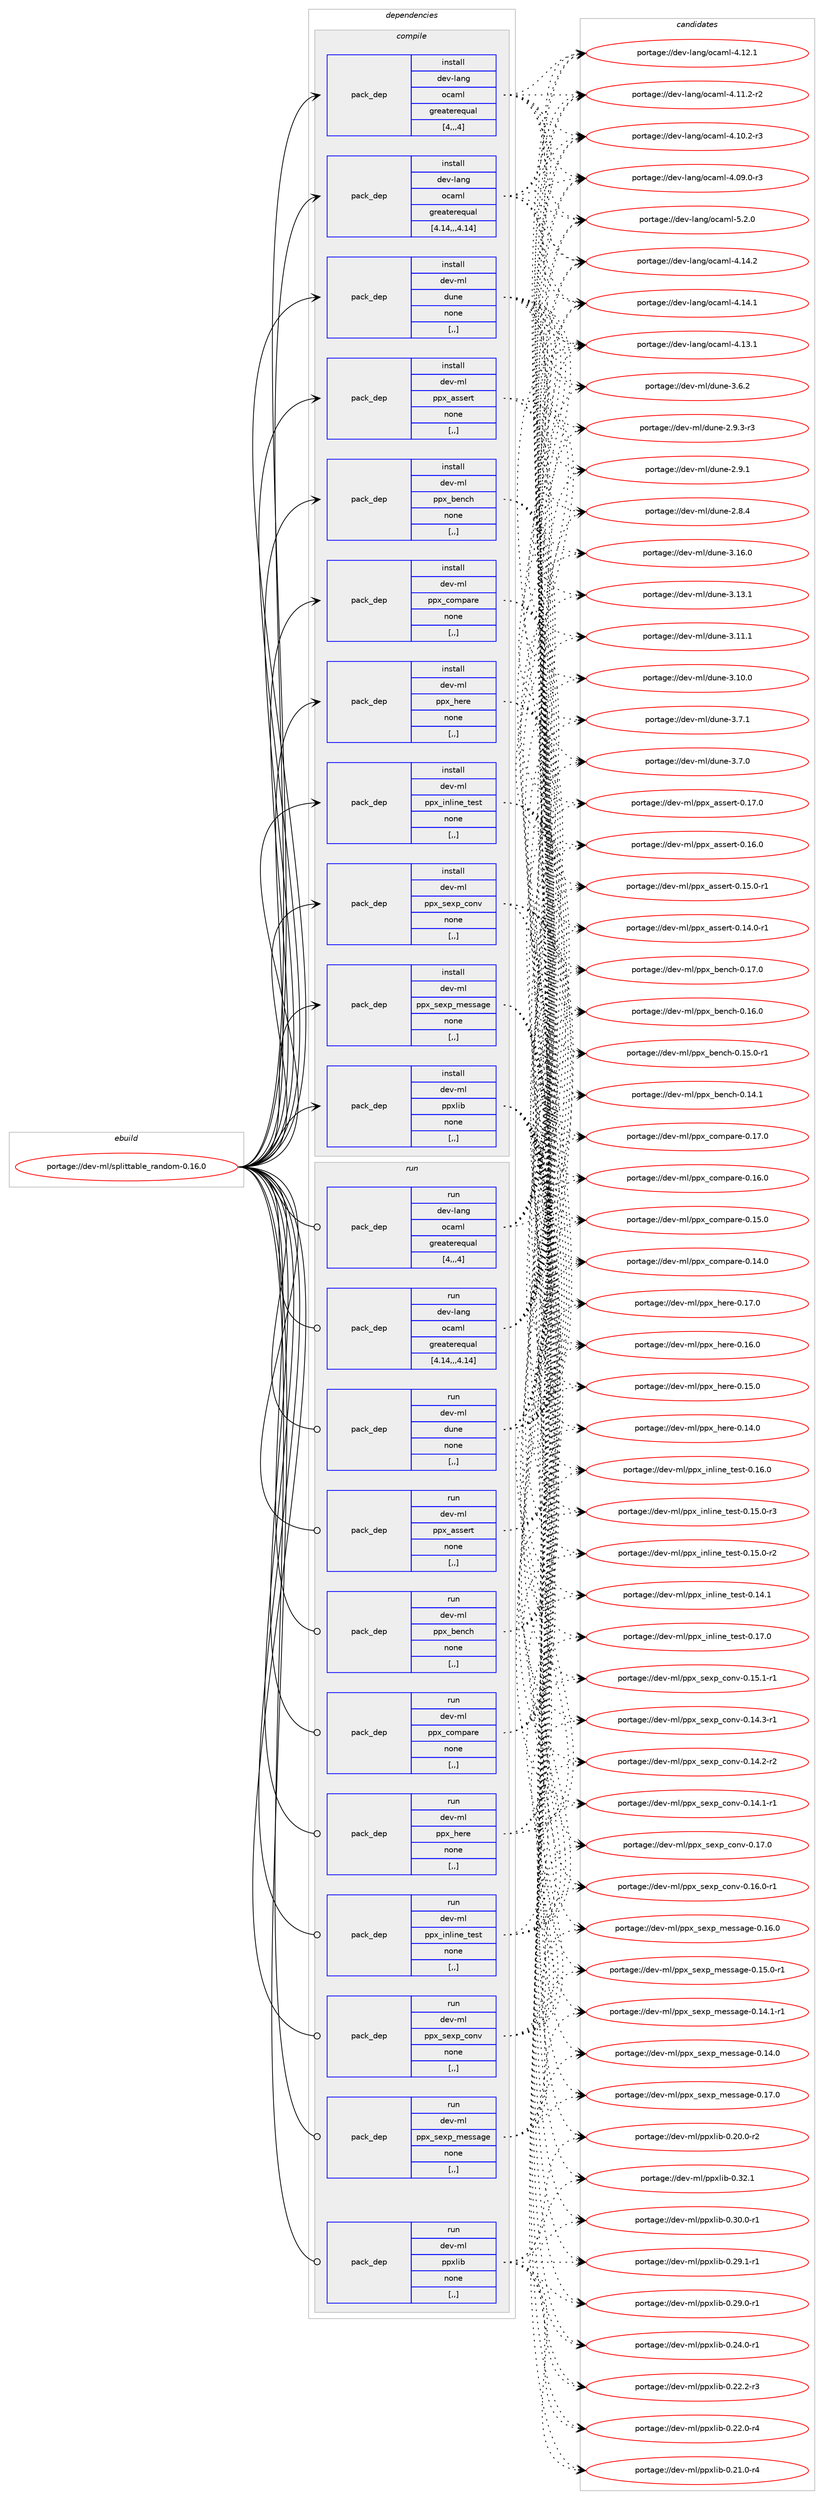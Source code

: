 digraph prolog {

# *************
# Graph options
# *************

newrank=true;
concentrate=true;
compound=true;
graph [rankdir=LR,fontname=Helvetica,fontsize=10,ranksep=1.5];#, ranksep=2.5, nodesep=0.2];
edge  [arrowhead=vee];
node  [fontname=Helvetica,fontsize=10];

# **********
# The ebuild
# **********

subgraph cluster_leftcol {
color=gray;
label=<<i>ebuild</i>>;
id [label="portage://dev-ml/splittable_random-0.16.0", color=red, width=4, href="../dev-ml/splittable_random-0.16.0.svg"];
}

# ****************
# The dependencies
# ****************

subgraph cluster_midcol {
color=gray;
label=<<i>dependencies</i>>;
subgraph cluster_compile {
fillcolor="#eeeeee";
style=filled;
label=<<i>compile</i>>;
subgraph pack93613 {
dependency124527 [label=<<TABLE BORDER="0" CELLBORDER="1" CELLSPACING="0" CELLPADDING="4" WIDTH="220"><TR><TD ROWSPAN="6" CELLPADDING="30">pack_dep</TD></TR><TR><TD WIDTH="110">install</TD></TR><TR><TD>dev-lang</TD></TR><TR><TD>ocaml</TD></TR><TR><TD>greaterequal</TD></TR><TR><TD>[4,,,4]</TD></TR></TABLE>>, shape=none, color=blue];
}
id:e -> dependency124527:w [weight=20,style="solid",arrowhead="vee"];
subgraph pack93614 {
dependency124528 [label=<<TABLE BORDER="0" CELLBORDER="1" CELLSPACING="0" CELLPADDING="4" WIDTH="220"><TR><TD ROWSPAN="6" CELLPADDING="30">pack_dep</TD></TR><TR><TD WIDTH="110">install</TD></TR><TR><TD>dev-lang</TD></TR><TR><TD>ocaml</TD></TR><TR><TD>greaterequal</TD></TR><TR><TD>[4.14,,,4.14]</TD></TR></TABLE>>, shape=none, color=blue];
}
id:e -> dependency124528:w [weight=20,style="solid",arrowhead="vee"];
subgraph pack93615 {
dependency124529 [label=<<TABLE BORDER="0" CELLBORDER="1" CELLSPACING="0" CELLPADDING="4" WIDTH="220"><TR><TD ROWSPAN="6" CELLPADDING="30">pack_dep</TD></TR><TR><TD WIDTH="110">install</TD></TR><TR><TD>dev-ml</TD></TR><TR><TD>dune</TD></TR><TR><TD>none</TD></TR><TR><TD>[,,]</TD></TR></TABLE>>, shape=none, color=blue];
}
id:e -> dependency124529:w [weight=20,style="solid",arrowhead="vee"];
subgraph pack93616 {
dependency124530 [label=<<TABLE BORDER="0" CELLBORDER="1" CELLSPACING="0" CELLPADDING="4" WIDTH="220"><TR><TD ROWSPAN="6" CELLPADDING="30">pack_dep</TD></TR><TR><TD WIDTH="110">install</TD></TR><TR><TD>dev-ml</TD></TR><TR><TD>ppx_assert</TD></TR><TR><TD>none</TD></TR><TR><TD>[,,]</TD></TR></TABLE>>, shape=none, color=blue];
}
id:e -> dependency124530:w [weight=20,style="solid",arrowhead="vee"];
subgraph pack93617 {
dependency124531 [label=<<TABLE BORDER="0" CELLBORDER="1" CELLSPACING="0" CELLPADDING="4" WIDTH="220"><TR><TD ROWSPAN="6" CELLPADDING="30">pack_dep</TD></TR><TR><TD WIDTH="110">install</TD></TR><TR><TD>dev-ml</TD></TR><TR><TD>ppx_bench</TD></TR><TR><TD>none</TD></TR><TR><TD>[,,]</TD></TR></TABLE>>, shape=none, color=blue];
}
id:e -> dependency124531:w [weight=20,style="solid",arrowhead="vee"];
subgraph pack93618 {
dependency124532 [label=<<TABLE BORDER="0" CELLBORDER="1" CELLSPACING="0" CELLPADDING="4" WIDTH="220"><TR><TD ROWSPAN="6" CELLPADDING="30">pack_dep</TD></TR><TR><TD WIDTH="110">install</TD></TR><TR><TD>dev-ml</TD></TR><TR><TD>ppx_compare</TD></TR><TR><TD>none</TD></TR><TR><TD>[,,]</TD></TR></TABLE>>, shape=none, color=blue];
}
id:e -> dependency124532:w [weight=20,style="solid",arrowhead="vee"];
subgraph pack93619 {
dependency124533 [label=<<TABLE BORDER="0" CELLBORDER="1" CELLSPACING="0" CELLPADDING="4" WIDTH="220"><TR><TD ROWSPAN="6" CELLPADDING="30">pack_dep</TD></TR><TR><TD WIDTH="110">install</TD></TR><TR><TD>dev-ml</TD></TR><TR><TD>ppx_here</TD></TR><TR><TD>none</TD></TR><TR><TD>[,,]</TD></TR></TABLE>>, shape=none, color=blue];
}
id:e -> dependency124533:w [weight=20,style="solid",arrowhead="vee"];
subgraph pack93620 {
dependency124534 [label=<<TABLE BORDER="0" CELLBORDER="1" CELLSPACING="0" CELLPADDING="4" WIDTH="220"><TR><TD ROWSPAN="6" CELLPADDING="30">pack_dep</TD></TR><TR><TD WIDTH="110">install</TD></TR><TR><TD>dev-ml</TD></TR><TR><TD>ppx_inline_test</TD></TR><TR><TD>none</TD></TR><TR><TD>[,,]</TD></TR></TABLE>>, shape=none, color=blue];
}
id:e -> dependency124534:w [weight=20,style="solid",arrowhead="vee"];
subgraph pack93621 {
dependency124535 [label=<<TABLE BORDER="0" CELLBORDER="1" CELLSPACING="0" CELLPADDING="4" WIDTH="220"><TR><TD ROWSPAN="6" CELLPADDING="30">pack_dep</TD></TR><TR><TD WIDTH="110">install</TD></TR><TR><TD>dev-ml</TD></TR><TR><TD>ppx_sexp_conv</TD></TR><TR><TD>none</TD></TR><TR><TD>[,,]</TD></TR></TABLE>>, shape=none, color=blue];
}
id:e -> dependency124535:w [weight=20,style="solid",arrowhead="vee"];
subgraph pack93622 {
dependency124536 [label=<<TABLE BORDER="0" CELLBORDER="1" CELLSPACING="0" CELLPADDING="4" WIDTH="220"><TR><TD ROWSPAN="6" CELLPADDING="30">pack_dep</TD></TR><TR><TD WIDTH="110">install</TD></TR><TR><TD>dev-ml</TD></TR><TR><TD>ppx_sexp_message</TD></TR><TR><TD>none</TD></TR><TR><TD>[,,]</TD></TR></TABLE>>, shape=none, color=blue];
}
id:e -> dependency124536:w [weight=20,style="solid",arrowhead="vee"];
subgraph pack93623 {
dependency124537 [label=<<TABLE BORDER="0" CELLBORDER="1" CELLSPACING="0" CELLPADDING="4" WIDTH="220"><TR><TD ROWSPAN="6" CELLPADDING="30">pack_dep</TD></TR><TR><TD WIDTH="110">install</TD></TR><TR><TD>dev-ml</TD></TR><TR><TD>ppxlib</TD></TR><TR><TD>none</TD></TR><TR><TD>[,,]</TD></TR></TABLE>>, shape=none, color=blue];
}
id:e -> dependency124537:w [weight=20,style="solid",arrowhead="vee"];
}
subgraph cluster_compileandrun {
fillcolor="#eeeeee";
style=filled;
label=<<i>compile and run</i>>;
}
subgraph cluster_run {
fillcolor="#eeeeee";
style=filled;
label=<<i>run</i>>;
subgraph pack93624 {
dependency124538 [label=<<TABLE BORDER="0" CELLBORDER="1" CELLSPACING="0" CELLPADDING="4" WIDTH="220"><TR><TD ROWSPAN="6" CELLPADDING="30">pack_dep</TD></TR><TR><TD WIDTH="110">run</TD></TR><TR><TD>dev-lang</TD></TR><TR><TD>ocaml</TD></TR><TR><TD>greaterequal</TD></TR><TR><TD>[4,,,4]</TD></TR></TABLE>>, shape=none, color=blue];
}
id:e -> dependency124538:w [weight=20,style="solid",arrowhead="odot"];
subgraph pack93625 {
dependency124539 [label=<<TABLE BORDER="0" CELLBORDER="1" CELLSPACING="0" CELLPADDING="4" WIDTH="220"><TR><TD ROWSPAN="6" CELLPADDING="30">pack_dep</TD></TR><TR><TD WIDTH="110">run</TD></TR><TR><TD>dev-lang</TD></TR><TR><TD>ocaml</TD></TR><TR><TD>greaterequal</TD></TR><TR><TD>[4.14,,,4.14]</TD></TR></TABLE>>, shape=none, color=blue];
}
id:e -> dependency124539:w [weight=20,style="solid",arrowhead="odot"];
subgraph pack93626 {
dependency124540 [label=<<TABLE BORDER="0" CELLBORDER="1" CELLSPACING="0" CELLPADDING="4" WIDTH="220"><TR><TD ROWSPAN="6" CELLPADDING="30">pack_dep</TD></TR><TR><TD WIDTH="110">run</TD></TR><TR><TD>dev-ml</TD></TR><TR><TD>dune</TD></TR><TR><TD>none</TD></TR><TR><TD>[,,]</TD></TR></TABLE>>, shape=none, color=blue];
}
id:e -> dependency124540:w [weight=20,style="solid",arrowhead="odot"];
subgraph pack93627 {
dependency124541 [label=<<TABLE BORDER="0" CELLBORDER="1" CELLSPACING="0" CELLPADDING="4" WIDTH="220"><TR><TD ROWSPAN="6" CELLPADDING="30">pack_dep</TD></TR><TR><TD WIDTH="110">run</TD></TR><TR><TD>dev-ml</TD></TR><TR><TD>ppx_assert</TD></TR><TR><TD>none</TD></TR><TR><TD>[,,]</TD></TR></TABLE>>, shape=none, color=blue];
}
id:e -> dependency124541:w [weight=20,style="solid",arrowhead="odot"];
subgraph pack93628 {
dependency124542 [label=<<TABLE BORDER="0" CELLBORDER="1" CELLSPACING="0" CELLPADDING="4" WIDTH="220"><TR><TD ROWSPAN="6" CELLPADDING="30">pack_dep</TD></TR><TR><TD WIDTH="110">run</TD></TR><TR><TD>dev-ml</TD></TR><TR><TD>ppx_bench</TD></TR><TR><TD>none</TD></TR><TR><TD>[,,]</TD></TR></TABLE>>, shape=none, color=blue];
}
id:e -> dependency124542:w [weight=20,style="solid",arrowhead="odot"];
subgraph pack93629 {
dependency124543 [label=<<TABLE BORDER="0" CELLBORDER="1" CELLSPACING="0" CELLPADDING="4" WIDTH="220"><TR><TD ROWSPAN="6" CELLPADDING="30">pack_dep</TD></TR><TR><TD WIDTH="110">run</TD></TR><TR><TD>dev-ml</TD></TR><TR><TD>ppx_compare</TD></TR><TR><TD>none</TD></TR><TR><TD>[,,]</TD></TR></TABLE>>, shape=none, color=blue];
}
id:e -> dependency124543:w [weight=20,style="solid",arrowhead="odot"];
subgraph pack93630 {
dependency124544 [label=<<TABLE BORDER="0" CELLBORDER="1" CELLSPACING="0" CELLPADDING="4" WIDTH="220"><TR><TD ROWSPAN="6" CELLPADDING="30">pack_dep</TD></TR><TR><TD WIDTH="110">run</TD></TR><TR><TD>dev-ml</TD></TR><TR><TD>ppx_here</TD></TR><TR><TD>none</TD></TR><TR><TD>[,,]</TD></TR></TABLE>>, shape=none, color=blue];
}
id:e -> dependency124544:w [weight=20,style="solid",arrowhead="odot"];
subgraph pack93631 {
dependency124545 [label=<<TABLE BORDER="0" CELLBORDER="1" CELLSPACING="0" CELLPADDING="4" WIDTH="220"><TR><TD ROWSPAN="6" CELLPADDING="30">pack_dep</TD></TR><TR><TD WIDTH="110">run</TD></TR><TR><TD>dev-ml</TD></TR><TR><TD>ppx_inline_test</TD></TR><TR><TD>none</TD></TR><TR><TD>[,,]</TD></TR></TABLE>>, shape=none, color=blue];
}
id:e -> dependency124545:w [weight=20,style="solid",arrowhead="odot"];
subgraph pack93632 {
dependency124546 [label=<<TABLE BORDER="0" CELLBORDER="1" CELLSPACING="0" CELLPADDING="4" WIDTH="220"><TR><TD ROWSPAN="6" CELLPADDING="30">pack_dep</TD></TR><TR><TD WIDTH="110">run</TD></TR><TR><TD>dev-ml</TD></TR><TR><TD>ppx_sexp_conv</TD></TR><TR><TD>none</TD></TR><TR><TD>[,,]</TD></TR></TABLE>>, shape=none, color=blue];
}
id:e -> dependency124546:w [weight=20,style="solid",arrowhead="odot"];
subgraph pack93633 {
dependency124547 [label=<<TABLE BORDER="0" CELLBORDER="1" CELLSPACING="0" CELLPADDING="4" WIDTH="220"><TR><TD ROWSPAN="6" CELLPADDING="30">pack_dep</TD></TR><TR><TD WIDTH="110">run</TD></TR><TR><TD>dev-ml</TD></TR><TR><TD>ppx_sexp_message</TD></TR><TR><TD>none</TD></TR><TR><TD>[,,]</TD></TR></TABLE>>, shape=none, color=blue];
}
id:e -> dependency124547:w [weight=20,style="solid",arrowhead="odot"];
subgraph pack93634 {
dependency124548 [label=<<TABLE BORDER="0" CELLBORDER="1" CELLSPACING="0" CELLPADDING="4" WIDTH="220"><TR><TD ROWSPAN="6" CELLPADDING="30">pack_dep</TD></TR><TR><TD WIDTH="110">run</TD></TR><TR><TD>dev-ml</TD></TR><TR><TD>ppxlib</TD></TR><TR><TD>none</TD></TR><TR><TD>[,,]</TD></TR></TABLE>>, shape=none, color=blue];
}
id:e -> dependency124548:w [weight=20,style="solid",arrowhead="odot"];
}
}

# **************
# The candidates
# **************

subgraph cluster_choices {
rank=same;
color=gray;
label=<<i>candidates</i>>;

subgraph choice93613 {
color=black;
nodesep=1;
choice1001011184510897110103471119997109108455346504648 [label="portage://dev-lang/ocaml-5.2.0", color=red, width=4,href="../dev-lang/ocaml-5.2.0.svg"];
choice100101118451089711010347111999710910845524649524650 [label="portage://dev-lang/ocaml-4.14.2", color=red, width=4,href="../dev-lang/ocaml-4.14.2.svg"];
choice100101118451089711010347111999710910845524649524649 [label="portage://dev-lang/ocaml-4.14.1", color=red, width=4,href="../dev-lang/ocaml-4.14.1.svg"];
choice100101118451089711010347111999710910845524649514649 [label="portage://dev-lang/ocaml-4.13.1", color=red, width=4,href="../dev-lang/ocaml-4.13.1.svg"];
choice100101118451089711010347111999710910845524649504649 [label="portage://dev-lang/ocaml-4.12.1", color=red, width=4,href="../dev-lang/ocaml-4.12.1.svg"];
choice1001011184510897110103471119997109108455246494946504511450 [label="portage://dev-lang/ocaml-4.11.2-r2", color=red, width=4,href="../dev-lang/ocaml-4.11.2-r2.svg"];
choice1001011184510897110103471119997109108455246494846504511451 [label="portage://dev-lang/ocaml-4.10.2-r3", color=red, width=4,href="../dev-lang/ocaml-4.10.2-r3.svg"];
choice1001011184510897110103471119997109108455246485746484511451 [label="portage://dev-lang/ocaml-4.09.0-r3", color=red, width=4,href="../dev-lang/ocaml-4.09.0-r3.svg"];
dependency124527:e -> choice1001011184510897110103471119997109108455346504648:w [style=dotted,weight="100"];
dependency124527:e -> choice100101118451089711010347111999710910845524649524650:w [style=dotted,weight="100"];
dependency124527:e -> choice100101118451089711010347111999710910845524649524649:w [style=dotted,weight="100"];
dependency124527:e -> choice100101118451089711010347111999710910845524649514649:w [style=dotted,weight="100"];
dependency124527:e -> choice100101118451089711010347111999710910845524649504649:w [style=dotted,weight="100"];
dependency124527:e -> choice1001011184510897110103471119997109108455246494946504511450:w [style=dotted,weight="100"];
dependency124527:e -> choice1001011184510897110103471119997109108455246494846504511451:w [style=dotted,weight="100"];
dependency124527:e -> choice1001011184510897110103471119997109108455246485746484511451:w [style=dotted,weight="100"];
}
subgraph choice93614 {
color=black;
nodesep=1;
choice1001011184510897110103471119997109108455346504648 [label="portage://dev-lang/ocaml-5.2.0", color=red, width=4,href="../dev-lang/ocaml-5.2.0.svg"];
choice100101118451089711010347111999710910845524649524650 [label="portage://dev-lang/ocaml-4.14.2", color=red, width=4,href="../dev-lang/ocaml-4.14.2.svg"];
choice100101118451089711010347111999710910845524649524649 [label="portage://dev-lang/ocaml-4.14.1", color=red, width=4,href="../dev-lang/ocaml-4.14.1.svg"];
choice100101118451089711010347111999710910845524649514649 [label="portage://dev-lang/ocaml-4.13.1", color=red, width=4,href="../dev-lang/ocaml-4.13.1.svg"];
choice100101118451089711010347111999710910845524649504649 [label="portage://dev-lang/ocaml-4.12.1", color=red, width=4,href="../dev-lang/ocaml-4.12.1.svg"];
choice1001011184510897110103471119997109108455246494946504511450 [label="portage://dev-lang/ocaml-4.11.2-r2", color=red, width=4,href="../dev-lang/ocaml-4.11.2-r2.svg"];
choice1001011184510897110103471119997109108455246494846504511451 [label="portage://dev-lang/ocaml-4.10.2-r3", color=red, width=4,href="../dev-lang/ocaml-4.10.2-r3.svg"];
choice1001011184510897110103471119997109108455246485746484511451 [label="portage://dev-lang/ocaml-4.09.0-r3", color=red, width=4,href="../dev-lang/ocaml-4.09.0-r3.svg"];
dependency124528:e -> choice1001011184510897110103471119997109108455346504648:w [style=dotted,weight="100"];
dependency124528:e -> choice100101118451089711010347111999710910845524649524650:w [style=dotted,weight="100"];
dependency124528:e -> choice100101118451089711010347111999710910845524649524649:w [style=dotted,weight="100"];
dependency124528:e -> choice100101118451089711010347111999710910845524649514649:w [style=dotted,weight="100"];
dependency124528:e -> choice100101118451089711010347111999710910845524649504649:w [style=dotted,weight="100"];
dependency124528:e -> choice1001011184510897110103471119997109108455246494946504511450:w [style=dotted,weight="100"];
dependency124528:e -> choice1001011184510897110103471119997109108455246494846504511451:w [style=dotted,weight="100"];
dependency124528:e -> choice1001011184510897110103471119997109108455246485746484511451:w [style=dotted,weight="100"];
}
subgraph choice93615 {
color=black;
nodesep=1;
choice100101118451091084710011711010145514649544648 [label="portage://dev-ml/dune-3.16.0", color=red, width=4,href="../dev-ml/dune-3.16.0.svg"];
choice100101118451091084710011711010145514649514649 [label="portage://dev-ml/dune-3.13.1", color=red, width=4,href="../dev-ml/dune-3.13.1.svg"];
choice100101118451091084710011711010145514649494649 [label="portage://dev-ml/dune-3.11.1", color=red, width=4,href="../dev-ml/dune-3.11.1.svg"];
choice100101118451091084710011711010145514649484648 [label="portage://dev-ml/dune-3.10.0", color=red, width=4,href="../dev-ml/dune-3.10.0.svg"];
choice1001011184510910847100117110101455146554649 [label="portage://dev-ml/dune-3.7.1", color=red, width=4,href="../dev-ml/dune-3.7.1.svg"];
choice1001011184510910847100117110101455146554648 [label="portage://dev-ml/dune-3.7.0", color=red, width=4,href="../dev-ml/dune-3.7.0.svg"];
choice1001011184510910847100117110101455146544650 [label="portage://dev-ml/dune-3.6.2", color=red, width=4,href="../dev-ml/dune-3.6.2.svg"];
choice10010111845109108471001171101014550465746514511451 [label="portage://dev-ml/dune-2.9.3-r3", color=red, width=4,href="../dev-ml/dune-2.9.3-r3.svg"];
choice1001011184510910847100117110101455046574649 [label="portage://dev-ml/dune-2.9.1", color=red, width=4,href="../dev-ml/dune-2.9.1.svg"];
choice1001011184510910847100117110101455046564652 [label="portage://dev-ml/dune-2.8.4", color=red, width=4,href="../dev-ml/dune-2.8.4.svg"];
dependency124529:e -> choice100101118451091084710011711010145514649544648:w [style=dotted,weight="100"];
dependency124529:e -> choice100101118451091084710011711010145514649514649:w [style=dotted,weight="100"];
dependency124529:e -> choice100101118451091084710011711010145514649494649:w [style=dotted,weight="100"];
dependency124529:e -> choice100101118451091084710011711010145514649484648:w [style=dotted,weight="100"];
dependency124529:e -> choice1001011184510910847100117110101455146554649:w [style=dotted,weight="100"];
dependency124529:e -> choice1001011184510910847100117110101455146554648:w [style=dotted,weight="100"];
dependency124529:e -> choice1001011184510910847100117110101455146544650:w [style=dotted,weight="100"];
dependency124529:e -> choice10010111845109108471001171101014550465746514511451:w [style=dotted,weight="100"];
dependency124529:e -> choice1001011184510910847100117110101455046574649:w [style=dotted,weight="100"];
dependency124529:e -> choice1001011184510910847100117110101455046564652:w [style=dotted,weight="100"];
}
subgraph choice93616 {
color=black;
nodesep=1;
choice1001011184510910847112112120959711511510111411645484649554648 [label="portage://dev-ml/ppx_assert-0.17.0", color=red, width=4,href="../dev-ml/ppx_assert-0.17.0.svg"];
choice1001011184510910847112112120959711511510111411645484649544648 [label="portage://dev-ml/ppx_assert-0.16.0", color=red, width=4,href="../dev-ml/ppx_assert-0.16.0.svg"];
choice10010111845109108471121121209597115115101114116454846495346484511449 [label="portage://dev-ml/ppx_assert-0.15.0-r1", color=red, width=4,href="../dev-ml/ppx_assert-0.15.0-r1.svg"];
choice10010111845109108471121121209597115115101114116454846495246484511449 [label="portage://dev-ml/ppx_assert-0.14.0-r1", color=red, width=4,href="../dev-ml/ppx_assert-0.14.0-r1.svg"];
dependency124530:e -> choice1001011184510910847112112120959711511510111411645484649554648:w [style=dotted,weight="100"];
dependency124530:e -> choice1001011184510910847112112120959711511510111411645484649544648:w [style=dotted,weight="100"];
dependency124530:e -> choice10010111845109108471121121209597115115101114116454846495346484511449:w [style=dotted,weight="100"];
dependency124530:e -> choice10010111845109108471121121209597115115101114116454846495246484511449:w [style=dotted,weight="100"];
}
subgraph choice93617 {
color=black;
nodesep=1;
choice100101118451091084711211212095981011109910445484649554648 [label="portage://dev-ml/ppx_bench-0.17.0", color=red, width=4,href="../dev-ml/ppx_bench-0.17.0.svg"];
choice100101118451091084711211212095981011109910445484649544648 [label="portage://dev-ml/ppx_bench-0.16.0", color=red, width=4,href="../dev-ml/ppx_bench-0.16.0.svg"];
choice1001011184510910847112112120959810111099104454846495346484511449 [label="portage://dev-ml/ppx_bench-0.15.0-r1", color=red, width=4,href="../dev-ml/ppx_bench-0.15.0-r1.svg"];
choice100101118451091084711211212095981011109910445484649524649 [label="portage://dev-ml/ppx_bench-0.14.1", color=red, width=4,href="../dev-ml/ppx_bench-0.14.1.svg"];
dependency124531:e -> choice100101118451091084711211212095981011109910445484649554648:w [style=dotted,weight="100"];
dependency124531:e -> choice100101118451091084711211212095981011109910445484649544648:w [style=dotted,weight="100"];
dependency124531:e -> choice1001011184510910847112112120959810111099104454846495346484511449:w [style=dotted,weight="100"];
dependency124531:e -> choice100101118451091084711211212095981011109910445484649524649:w [style=dotted,weight="100"];
}
subgraph choice93618 {
color=black;
nodesep=1;
choice100101118451091084711211212095991111091129711410145484649554648 [label="portage://dev-ml/ppx_compare-0.17.0", color=red, width=4,href="../dev-ml/ppx_compare-0.17.0.svg"];
choice100101118451091084711211212095991111091129711410145484649544648 [label="portage://dev-ml/ppx_compare-0.16.0", color=red, width=4,href="../dev-ml/ppx_compare-0.16.0.svg"];
choice100101118451091084711211212095991111091129711410145484649534648 [label="portage://dev-ml/ppx_compare-0.15.0", color=red, width=4,href="../dev-ml/ppx_compare-0.15.0.svg"];
choice100101118451091084711211212095991111091129711410145484649524648 [label="portage://dev-ml/ppx_compare-0.14.0", color=red, width=4,href="../dev-ml/ppx_compare-0.14.0.svg"];
dependency124532:e -> choice100101118451091084711211212095991111091129711410145484649554648:w [style=dotted,weight="100"];
dependency124532:e -> choice100101118451091084711211212095991111091129711410145484649544648:w [style=dotted,weight="100"];
dependency124532:e -> choice100101118451091084711211212095991111091129711410145484649534648:w [style=dotted,weight="100"];
dependency124532:e -> choice100101118451091084711211212095991111091129711410145484649524648:w [style=dotted,weight="100"];
}
subgraph choice93619 {
color=black;
nodesep=1;
choice10010111845109108471121121209510410111410145484649554648 [label="portage://dev-ml/ppx_here-0.17.0", color=red, width=4,href="../dev-ml/ppx_here-0.17.0.svg"];
choice10010111845109108471121121209510410111410145484649544648 [label="portage://dev-ml/ppx_here-0.16.0", color=red, width=4,href="../dev-ml/ppx_here-0.16.0.svg"];
choice10010111845109108471121121209510410111410145484649534648 [label="portage://dev-ml/ppx_here-0.15.0", color=red, width=4,href="../dev-ml/ppx_here-0.15.0.svg"];
choice10010111845109108471121121209510410111410145484649524648 [label="portage://dev-ml/ppx_here-0.14.0", color=red, width=4,href="../dev-ml/ppx_here-0.14.0.svg"];
dependency124533:e -> choice10010111845109108471121121209510410111410145484649554648:w [style=dotted,weight="100"];
dependency124533:e -> choice10010111845109108471121121209510410111410145484649544648:w [style=dotted,weight="100"];
dependency124533:e -> choice10010111845109108471121121209510410111410145484649534648:w [style=dotted,weight="100"];
dependency124533:e -> choice10010111845109108471121121209510410111410145484649524648:w [style=dotted,weight="100"];
}
subgraph choice93620 {
color=black;
nodesep=1;
choice1001011184510910847112112120951051101081051101019511610111511645484649554648 [label="portage://dev-ml/ppx_inline_test-0.17.0", color=red, width=4,href="../dev-ml/ppx_inline_test-0.17.0.svg"];
choice1001011184510910847112112120951051101081051101019511610111511645484649544648 [label="portage://dev-ml/ppx_inline_test-0.16.0", color=red, width=4,href="../dev-ml/ppx_inline_test-0.16.0.svg"];
choice10010111845109108471121121209510511010810511010195116101115116454846495346484511451 [label="portage://dev-ml/ppx_inline_test-0.15.0-r3", color=red, width=4,href="../dev-ml/ppx_inline_test-0.15.0-r3.svg"];
choice10010111845109108471121121209510511010810511010195116101115116454846495346484511450 [label="portage://dev-ml/ppx_inline_test-0.15.0-r2", color=red, width=4,href="../dev-ml/ppx_inline_test-0.15.0-r2.svg"];
choice1001011184510910847112112120951051101081051101019511610111511645484649524649 [label="portage://dev-ml/ppx_inline_test-0.14.1", color=red, width=4,href="../dev-ml/ppx_inline_test-0.14.1.svg"];
dependency124534:e -> choice1001011184510910847112112120951051101081051101019511610111511645484649554648:w [style=dotted,weight="100"];
dependency124534:e -> choice1001011184510910847112112120951051101081051101019511610111511645484649544648:w [style=dotted,weight="100"];
dependency124534:e -> choice10010111845109108471121121209510511010810511010195116101115116454846495346484511451:w [style=dotted,weight="100"];
dependency124534:e -> choice10010111845109108471121121209510511010810511010195116101115116454846495346484511450:w [style=dotted,weight="100"];
dependency124534:e -> choice1001011184510910847112112120951051101081051101019511610111511645484649524649:w [style=dotted,weight="100"];
}
subgraph choice93621 {
color=black;
nodesep=1;
choice100101118451091084711211212095115101120112959911111011845484649554648 [label="portage://dev-ml/ppx_sexp_conv-0.17.0", color=red, width=4,href="../dev-ml/ppx_sexp_conv-0.17.0.svg"];
choice1001011184510910847112112120951151011201129599111110118454846495446484511449 [label="portage://dev-ml/ppx_sexp_conv-0.16.0-r1", color=red, width=4,href="../dev-ml/ppx_sexp_conv-0.16.0-r1.svg"];
choice1001011184510910847112112120951151011201129599111110118454846495346494511449 [label="portage://dev-ml/ppx_sexp_conv-0.15.1-r1", color=red, width=4,href="../dev-ml/ppx_sexp_conv-0.15.1-r1.svg"];
choice1001011184510910847112112120951151011201129599111110118454846495246514511449 [label="portage://dev-ml/ppx_sexp_conv-0.14.3-r1", color=red, width=4,href="../dev-ml/ppx_sexp_conv-0.14.3-r1.svg"];
choice1001011184510910847112112120951151011201129599111110118454846495246504511450 [label="portage://dev-ml/ppx_sexp_conv-0.14.2-r2", color=red, width=4,href="../dev-ml/ppx_sexp_conv-0.14.2-r2.svg"];
choice1001011184510910847112112120951151011201129599111110118454846495246494511449 [label="portage://dev-ml/ppx_sexp_conv-0.14.1-r1", color=red, width=4,href="../dev-ml/ppx_sexp_conv-0.14.1-r1.svg"];
dependency124535:e -> choice100101118451091084711211212095115101120112959911111011845484649554648:w [style=dotted,weight="100"];
dependency124535:e -> choice1001011184510910847112112120951151011201129599111110118454846495446484511449:w [style=dotted,weight="100"];
dependency124535:e -> choice1001011184510910847112112120951151011201129599111110118454846495346494511449:w [style=dotted,weight="100"];
dependency124535:e -> choice1001011184510910847112112120951151011201129599111110118454846495246514511449:w [style=dotted,weight="100"];
dependency124535:e -> choice1001011184510910847112112120951151011201129599111110118454846495246504511450:w [style=dotted,weight="100"];
dependency124535:e -> choice1001011184510910847112112120951151011201129599111110118454846495246494511449:w [style=dotted,weight="100"];
}
subgraph choice93622 {
color=black;
nodesep=1;
choice100101118451091084711211212095115101120112951091011151159710310145484649554648 [label="portage://dev-ml/ppx_sexp_message-0.17.0", color=red, width=4,href="../dev-ml/ppx_sexp_message-0.17.0.svg"];
choice100101118451091084711211212095115101120112951091011151159710310145484649544648 [label="portage://dev-ml/ppx_sexp_message-0.16.0", color=red, width=4,href="../dev-ml/ppx_sexp_message-0.16.0.svg"];
choice1001011184510910847112112120951151011201129510910111511597103101454846495346484511449 [label="portage://dev-ml/ppx_sexp_message-0.15.0-r1", color=red, width=4,href="../dev-ml/ppx_sexp_message-0.15.0-r1.svg"];
choice1001011184510910847112112120951151011201129510910111511597103101454846495246494511449 [label="portage://dev-ml/ppx_sexp_message-0.14.1-r1", color=red, width=4,href="../dev-ml/ppx_sexp_message-0.14.1-r1.svg"];
choice100101118451091084711211212095115101120112951091011151159710310145484649524648 [label="portage://dev-ml/ppx_sexp_message-0.14.0", color=red, width=4,href="../dev-ml/ppx_sexp_message-0.14.0.svg"];
dependency124536:e -> choice100101118451091084711211212095115101120112951091011151159710310145484649554648:w [style=dotted,weight="100"];
dependency124536:e -> choice100101118451091084711211212095115101120112951091011151159710310145484649544648:w [style=dotted,weight="100"];
dependency124536:e -> choice1001011184510910847112112120951151011201129510910111511597103101454846495346484511449:w [style=dotted,weight="100"];
dependency124536:e -> choice1001011184510910847112112120951151011201129510910111511597103101454846495246494511449:w [style=dotted,weight="100"];
dependency124536:e -> choice100101118451091084711211212095115101120112951091011151159710310145484649524648:w [style=dotted,weight="100"];
}
subgraph choice93623 {
color=black;
nodesep=1;
choice10010111845109108471121121201081059845484651504649 [label="portage://dev-ml/ppxlib-0.32.1", color=red, width=4,href="../dev-ml/ppxlib-0.32.1.svg"];
choice100101118451091084711211212010810598454846514846484511449 [label="portage://dev-ml/ppxlib-0.30.0-r1", color=red, width=4,href="../dev-ml/ppxlib-0.30.0-r1.svg"];
choice100101118451091084711211212010810598454846505746494511449 [label="portage://dev-ml/ppxlib-0.29.1-r1", color=red, width=4,href="../dev-ml/ppxlib-0.29.1-r1.svg"];
choice100101118451091084711211212010810598454846505746484511449 [label="portage://dev-ml/ppxlib-0.29.0-r1", color=red, width=4,href="../dev-ml/ppxlib-0.29.0-r1.svg"];
choice100101118451091084711211212010810598454846505246484511449 [label="portage://dev-ml/ppxlib-0.24.0-r1", color=red, width=4,href="../dev-ml/ppxlib-0.24.0-r1.svg"];
choice100101118451091084711211212010810598454846505046504511451 [label="portage://dev-ml/ppxlib-0.22.2-r3", color=red, width=4,href="../dev-ml/ppxlib-0.22.2-r3.svg"];
choice100101118451091084711211212010810598454846505046484511452 [label="portage://dev-ml/ppxlib-0.22.0-r4", color=red, width=4,href="../dev-ml/ppxlib-0.22.0-r4.svg"];
choice100101118451091084711211212010810598454846504946484511452 [label="portage://dev-ml/ppxlib-0.21.0-r4", color=red, width=4,href="../dev-ml/ppxlib-0.21.0-r4.svg"];
choice100101118451091084711211212010810598454846504846484511450 [label="portage://dev-ml/ppxlib-0.20.0-r2", color=red, width=4,href="../dev-ml/ppxlib-0.20.0-r2.svg"];
dependency124537:e -> choice10010111845109108471121121201081059845484651504649:w [style=dotted,weight="100"];
dependency124537:e -> choice100101118451091084711211212010810598454846514846484511449:w [style=dotted,weight="100"];
dependency124537:e -> choice100101118451091084711211212010810598454846505746494511449:w [style=dotted,weight="100"];
dependency124537:e -> choice100101118451091084711211212010810598454846505746484511449:w [style=dotted,weight="100"];
dependency124537:e -> choice100101118451091084711211212010810598454846505246484511449:w [style=dotted,weight="100"];
dependency124537:e -> choice100101118451091084711211212010810598454846505046504511451:w [style=dotted,weight="100"];
dependency124537:e -> choice100101118451091084711211212010810598454846505046484511452:w [style=dotted,weight="100"];
dependency124537:e -> choice100101118451091084711211212010810598454846504946484511452:w [style=dotted,weight="100"];
dependency124537:e -> choice100101118451091084711211212010810598454846504846484511450:w [style=dotted,weight="100"];
}
subgraph choice93624 {
color=black;
nodesep=1;
choice1001011184510897110103471119997109108455346504648 [label="portage://dev-lang/ocaml-5.2.0", color=red, width=4,href="../dev-lang/ocaml-5.2.0.svg"];
choice100101118451089711010347111999710910845524649524650 [label="portage://dev-lang/ocaml-4.14.2", color=red, width=4,href="../dev-lang/ocaml-4.14.2.svg"];
choice100101118451089711010347111999710910845524649524649 [label="portage://dev-lang/ocaml-4.14.1", color=red, width=4,href="../dev-lang/ocaml-4.14.1.svg"];
choice100101118451089711010347111999710910845524649514649 [label="portage://dev-lang/ocaml-4.13.1", color=red, width=4,href="../dev-lang/ocaml-4.13.1.svg"];
choice100101118451089711010347111999710910845524649504649 [label="portage://dev-lang/ocaml-4.12.1", color=red, width=4,href="../dev-lang/ocaml-4.12.1.svg"];
choice1001011184510897110103471119997109108455246494946504511450 [label="portage://dev-lang/ocaml-4.11.2-r2", color=red, width=4,href="../dev-lang/ocaml-4.11.2-r2.svg"];
choice1001011184510897110103471119997109108455246494846504511451 [label="portage://dev-lang/ocaml-4.10.2-r3", color=red, width=4,href="../dev-lang/ocaml-4.10.2-r3.svg"];
choice1001011184510897110103471119997109108455246485746484511451 [label="portage://dev-lang/ocaml-4.09.0-r3", color=red, width=4,href="../dev-lang/ocaml-4.09.0-r3.svg"];
dependency124538:e -> choice1001011184510897110103471119997109108455346504648:w [style=dotted,weight="100"];
dependency124538:e -> choice100101118451089711010347111999710910845524649524650:w [style=dotted,weight="100"];
dependency124538:e -> choice100101118451089711010347111999710910845524649524649:w [style=dotted,weight="100"];
dependency124538:e -> choice100101118451089711010347111999710910845524649514649:w [style=dotted,weight="100"];
dependency124538:e -> choice100101118451089711010347111999710910845524649504649:w [style=dotted,weight="100"];
dependency124538:e -> choice1001011184510897110103471119997109108455246494946504511450:w [style=dotted,weight="100"];
dependency124538:e -> choice1001011184510897110103471119997109108455246494846504511451:w [style=dotted,weight="100"];
dependency124538:e -> choice1001011184510897110103471119997109108455246485746484511451:w [style=dotted,weight="100"];
}
subgraph choice93625 {
color=black;
nodesep=1;
choice1001011184510897110103471119997109108455346504648 [label="portage://dev-lang/ocaml-5.2.0", color=red, width=4,href="../dev-lang/ocaml-5.2.0.svg"];
choice100101118451089711010347111999710910845524649524650 [label="portage://dev-lang/ocaml-4.14.2", color=red, width=4,href="../dev-lang/ocaml-4.14.2.svg"];
choice100101118451089711010347111999710910845524649524649 [label="portage://dev-lang/ocaml-4.14.1", color=red, width=4,href="../dev-lang/ocaml-4.14.1.svg"];
choice100101118451089711010347111999710910845524649514649 [label="portage://dev-lang/ocaml-4.13.1", color=red, width=4,href="../dev-lang/ocaml-4.13.1.svg"];
choice100101118451089711010347111999710910845524649504649 [label="portage://dev-lang/ocaml-4.12.1", color=red, width=4,href="../dev-lang/ocaml-4.12.1.svg"];
choice1001011184510897110103471119997109108455246494946504511450 [label="portage://dev-lang/ocaml-4.11.2-r2", color=red, width=4,href="../dev-lang/ocaml-4.11.2-r2.svg"];
choice1001011184510897110103471119997109108455246494846504511451 [label="portage://dev-lang/ocaml-4.10.2-r3", color=red, width=4,href="../dev-lang/ocaml-4.10.2-r3.svg"];
choice1001011184510897110103471119997109108455246485746484511451 [label="portage://dev-lang/ocaml-4.09.0-r3", color=red, width=4,href="../dev-lang/ocaml-4.09.0-r3.svg"];
dependency124539:e -> choice1001011184510897110103471119997109108455346504648:w [style=dotted,weight="100"];
dependency124539:e -> choice100101118451089711010347111999710910845524649524650:w [style=dotted,weight="100"];
dependency124539:e -> choice100101118451089711010347111999710910845524649524649:w [style=dotted,weight="100"];
dependency124539:e -> choice100101118451089711010347111999710910845524649514649:w [style=dotted,weight="100"];
dependency124539:e -> choice100101118451089711010347111999710910845524649504649:w [style=dotted,weight="100"];
dependency124539:e -> choice1001011184510897110103471119997109108455246494946504511450:w [style=dotted,weight="100"];
dependency124539:e -> choice1001011184510897110103471119997109108455246494846504511451:w [style=dotted,weight="100"];
dependency124539:e -> choice1001011184510897110103471119997109108455246485746484511451:w [style=dotted,weight="100"];
}
subgraph choice93626 {
color=black;
nodesep=1;
choice100101118451091084710011711010145514649544648 [label="portage://dev-ml/dune-3.16.0", color=red, width=4,href="../dev-ml/dune-3.16.0.svg"];
choice100101118451091084710011711010145514649514649 [label="portage://dev-ml/dune-3.13.1", color=red, width=4,href="../dev-ml/dune-3.13.1.svg"];
choice100101118451091084710011711010145514649494649 [label="portage://dev-ml/dune-3.11.1", color=red, width=4,href="../dev-ml/dune-3.11.1.svg"];
choice100101118451091084710011711010145514649484648 [label="portage://dev-ml/dune-3.10.0", color=red, width=4,href="../dev-ml/dune-3.10.0.svg"];
choice1001011184510910847100117110101455146554649 [label="portage://dev-ml/dune-3.7.1", color=red, width=4,href="../dev-ml/dune-3.7.1.svg"];
choice1001011184510910847100117110101455146554648 [label="portage://dev-ml/dune-3.7.0", color=red, width=4,href="../dev-ml/dune-3.7.0.svg"];
choice1001011184510910847100117110101455146544650 [label="portage://dev-ml/dune-3.6.2", color=red, width=4,href="../dev-ml/dune-3.6.2.svg"];
choice10010111845109108471001171101014550465746514511451 [label="portage://dev-ml/dune-2.9.3-r3", color=red, width=4,href="../dev-ml/dune-2.9.3-r3.svg"];
choice1001011184510910847100117110101455046574649 [label="portage://dev-ml/dune-2.9.1", color=red, width=4,href="../dev-ml/dune-2.9.1.svg"];
choice1001011184510910847100117110101455046564652 [label="portage://dev-ml/dune-2.8.4", color=red, width=4,href="../dev-ml/dune-2.8.4.svg"];
dependency124540:e -> choice100101118451091084710011711010145514649544648:w [style=dotted,weight="100"];
dependency124540:e -> choice100101118451091084710011711010145514649514649:w [style=dotted,weight="100"];
dependency124540:e -> choice100101118451091084710011711010145514649494649:w [style=dotted,weight="100"];
dependency124540:e -> choice100101118451091084710011711010145514649484648:w [style=dotted,weight="100"];
dependency124540:e -> choice1001011184510910847100117110101455146554649:w [style=dotted,weight="100"];
dependency124540:e -> choice1001011184510910847100117110101455146554648:w [style=dotted,weight="100"];
dependency124540:e -> choice1001011184510910847100117110101455146544650:w [style=dotted,weight="100"];
dependency124540:e -> choice10010111845109108471001171101014550465746514511451:w [style=dotted,weight="100"];
dependency124540:e -> choice1001011184510910847100117110101455046574649:w [style=dotted,weight="100"];
dependency124540:e -> choice1001011184510910847100117110101455046564652:w [style=dotted,weight="100"];
}
subgraph choice93627 {
color=black;
nodesep=1;
choice1001011184510910847112112120959711511510111411645484649554648 [label="portage://dev-ml/ppx_assert-0.17.0", color=red, width=4,href="../dev-ml/ppx_assert-0.17.0.svg"];
choice1001011184510910847112112120959711511510111411645484649544648 [label="portage://dev-ml/ppx_assert-0.16.0", color=red, width=4,href="../dev-ml/ppx_assert-0.16.0.svg"];
choice10010111845109108471121121209597115115101114116454846495346484511449 [label="portage://dev-ml/ppx_assert-0.15.0-r1", color=red, width=4,href="../dev-ml/ppx_assert-0.15.0-r1.svg"];
choice10010111845109108471121121209597115115101114116454846495246484511449 [label="portage://dev-ml/ppx_assert-0.14.0-r1", color=red, width=4,href="../dev-ml/ppx_assert-0.14.0-r1.svg"];
dependency124541:e -> choice1001011184510910847112112120959711511510111411645484649554648:w [style=dotted,weight="100"];
dependency124541:e -> choice1001011184510910847112112120959711511510111411645484649544648:w [style=dotted,weight="100"];
dependency124541:e -> choice10010111845109108471121121209597115115101114116454846495346484511449:w [style=dotted,weight="100"];
dependency124541:e -> choice10010111845109108471121121209597115115101114116454846495246484511449:w [style=dotted,weight="100"];
}
subgraph choice93628 {
color=black;
nodesep=1;
choice100101118451091084711211212095981011109910445484649554648 [label="portage://dev-ml/ppx_bench-0.17.0", color=red, width=4,href="../dev-ml/ppx_bench-0.17.0.svg"];
choice100101118451091084711211212095981011109910445484649544648 [label="portage://dev-ml/ppx_bench-0.16.0", color=red, width=4,href="../dev-ml/ppx_bench-0.16.0.svg"];
choice1001011184510910847112112120959810111099104454846495346484511449 [label="portage://dev-ml/ppx_bench-0.15.0-r1", color=red, width=4,href="../dev-ml/ppx_bench-0.15.0-r1.svg"];
choice100101118451091084711211212095981011109910445484649524649 [label="portage://dev-ml/ppx_bench-0.14.1", color=red, width=4,href="../dev-ml/ppx_bench-0.14.1.svg"];
dependency124542:e -> choice100101118451091084711211212095981011109910445484649554648:w [style=dotted,weight="100"];
dependency124542:e -> choice100101118451091084711211212095981011109910445484649544648:w [style=dotted,weight="100"];
dependency124542:e -> choice1001011184510910847112112120959810111099104454846495346484511449:w [style=dotted,weight="100"];
dependency124542:e -> choice100101118451091084711211212095981011109910445484649524649:w [style=dotted,weight="100"];
}
subgraph choice93629 {
color=black;
nodesep=1;
choice100101118451091084711211212095991111091129711410145484649554648 [label="portage://dev-ml/ppx_compare-0.17.0", color=red, width=4,href="../dev-ml/ppx_compare-0.17.0.svg"];
choice100101118451091084711211212095991111091129711410145484649544648 [label="portage://dev-ml/ppx_compare-0.16.0", color=red, width=4,href="../dev-ml/ppx_compare-0.16.0.svg"];
choice100101118451091084711211212095991111091129711410145484649534648 [label="portage://dev-ml/ppx_compare-0.15.0", color=red, width=4,href="../dev-ml/ppx_compare-0.15.0.svg"];
choice100101118451091084711211212095991111091129711410145484649524648 [label="portage://dev-ml/ppx_compare-0.14.0", color=red, width=4,href="../dev-ml/ppx_compare-0.14.0.svg"];
dependency124543:e -> choice100101118451091084711211212095991111091129711410145484649554648:w [style=dotted,weight="100"];
dependency124543:e -> choice100101118451091084711211212095991111091129711410145484649544648:w [style=dotted,weight="100"];
dependency124543:e -> choice100101118451091084711211212095991111091129711410145484649534648:w [style=dotted,weight="100"];
dependency124543:e -> choice100101118451091084711211212095991111091129711410145484649524648:w [style=dotted,weight="100"];
}
subgraph choice93630 {
color=black;
nodesep=1;
choice10010111845109108471121121209510410111410145484649554648 [label="portage://dev-ml/ppx_here-0.17.0", color=red, width=4,href="../dev-ml/ppx_here-0.17.0.svg"];
choice10010111845109108471121121209510410111410145484649544648 [label="portage://dev-ml/ppx_here-0.16.0", color=red, width=4,href="../dev-ml/ppx_here-0.16.0.svg"];
choice10010111845109108471121121209510410111410145484649534648 [label="portage://dev-ml/ppx_here-0.15.0", color=red, width=4,href="../dev-ml/ppx_here-0.15.0.svg"];
choice10010111845109108471121121209510410111410145484649524648 [label="portage://dev-ml/ppx_here-0.14.0", color=red, width=4,href="../dev-ml/ppx_here-0.14.0.svg"];
dependency124544:e -> choice10010111845109108471121121209510410111410145484649554648:w [style=dotted,weight="100"];
dependency124544:e -> choice10010111845109108471121121209510410111410145484649544648:w [style=dotted,weight="100"];
dependency124544:e -> choice10010111845109108471121121209510410111410145484649534648:w [style=dotted,weight="100"];
dependency124544:e -> choice10010111845109108471121121209510410111410145484649524648:w [style=dotted,weight="100"];
}
subgraph choice93631 {
color=black;
nodesep=1;
choice1001011184510910847112112120951051101081051101019511610111511645484649554648 [label="portage://dev-ml/ppx_inline_test-0.17.0", color=red, width=4,href="../dev-ml/ppx_inline_test-0.17.0.svg"];
choice1001011184510910847112112120951051101081051101019511610111511645484649544648 [label="portage://dev-ml/ppx_inline_test-0.16.0", color=red, width=4,href="../dev-ml/ppx_inline_test-0.16.0.svg"];
choice10010111845109108471121121209510511010810511010195116101115116454846495346484511451 [label="portage://dev-ml/ppx_inline_test-0.15.0-r3", color=red, width=4,href="../dev-ml/ppx_inline_test-0.15.0-r3.svg"];
choice10010111845109108471121121209510511010810511010195116101115116454846495346484511450 [label="portage://dev-ml/ppx_inline_test-0.15.0-r2", color=red, width=4,href="../dev-ml/ppx_inline_test-0.15.0-r2.svg"];
choice1001011184510910847112112120951051101081051101019511610111511645484649524649 [label="portage://dev-ml/ppx_inline_test-0.14.1", color=red, width=4,href="../dev-ml/ppx_inline_test-0.14.1.svg"];
dependency124545:e -> choice1001011184510910847112112120951051101081051101019511610111511645484649554648:w [style=dotted,weight="100"];
dependency124545:e -> choice1001011184510910847112112120951051101081051101019511610111511645484649544648:w [style=dotted,weight="100"];
dependency124545:e -> choice10010111845109108471121121209510511010810511010195116101115116454846495346484511451:w [style=dotted,weight="100"];
dependency124545:e -> choice10010111845109108471121121209510511010810511010195116101115116454846495346484511450:w [style=dotted,weight="100"];
dependency124545:e -> choice1001011184510910847112112120951051101081051101019511610111511645484649524649:w [style=dotted,weight="100"];
}
subgraph choice93632 {
color=black;
nodesep=1;
choice100101118451091084711211212095115101120112959911111011845484649554648 [label="portage://dev-ml/ppx_sexp_conv-0.17.0", color=red, width=4,href="../dev-ml/ppx_sexp_conv-0.17.0.svg"];
choice1001011184510910847112112120951151011201129599111110118454846495446484511449 [label="portage://dev-ml/ppx_sexp_conv-0.16.0-r1", color=red, width=4,href="../dev-ml/ppx_sexp_conv-0.16.0-r1.svg"];
choice1001011184510910847112112120951151011201129599111110118454846495346494511449 [label="portage://dev-ml/ppx_sexp_conv-0.15.1-r1", color=red, width=4,href="../dev-ml/ppx_sexp_conv-0.15.1-r1.svg"];
choice1001011184510910847112112120951151011201129599111110118454846495246514511449 [label="portage://dev-ml/ppx_sexp_conv-0.14.3-r1", color=red, width=4,href="../dev-ml/ppx_sexp_conv-0.14.3-r1.svg"];
choice1001011184510910847112112120951151011201129599111110118454846495246504511450 [label="portage://dev-ml/ppx_sexp_conv-0.14.2-r2", color=red, width=4,href="../dev-ml/ppx_sexp_conv-0.14.2-r2.svg"];
choice1001011184510910847112112120951151011201129599111110118454846495246494511449 [label="portage://dev-ml/ppx_sexp_conv-0.14.1-r1", color=red, width=4,href="../dev-ml/ppx_sexp_conv-0.14.1-r1.svg"];
dependency124546:e -> choice100101118451091084711211212095115101120112959911111011845484649554648:w [style=dotted,weight="100"];
dependency124546:e -> choice1001011184510910847112112120951151011201129599111110118454846495446484511449:w [style=dotted,weight="100"];
dependency124546:e -> choice1001011184510910847112112120951151011201129599111110118454846495346494511449:w [style=dotted,weight="100"];
dependency124546:e -> choice1001011184510910847112112120951151011201129599111110118454846495246514511449:w [style=dotted,weight="100"];
dependency124546:e -> choice1001011184510910847112112120951151011201129599111110118454846495246504511450:w [style=dotted,weight="100"];
dependency124546:e -> choice1001011184510910847112112120951151011201129599111110118454846495246494511449:w [style=dotted,weight="100"];
}
subgraph choice93633 {
color=black;
nodesep=1;
choice100101118451091084711211212095115101120112951091011151159710310145484649554648 [label="portage://dev-ml/ppx_sexp_message-0.17.0", color=red, width=4,href="../dev-ml/ppx_sexp_message-0.17.0.svg"];
choice100101118451091084711211212095115101120112951091011151159710310145484649544648 [label="portage://dev-ml/ppx_sexp_message-0.16.0", color=red, width=4,href="../dev-ml/ppx_sexp_message-0.16.0.svg"];
choice1001011184510910847112112120951151011201129510910111511597103101454846495346484511449 [label="portage://dev-ml/ppx_sexp_message-0.15.0-r1", color=red, width=4,href="../dev-ml/ppx_sexp_message-0.15.0-r1.svg"];
choice1001011184510910847112112120951151011201129510910111511597103101454846495246494511449 [label="portage://dev-ml/ppx_sexp_message-0.14.1-r1", color=red, width=4,href="../dev-ml/ppx_sexp_message-0.14.1-r1.svg"];
choice100101118451091084711211212095115101120112951091011151159710310145484649524648 [label="portage://dev-ml/ppx_sexp_message-0.14.0", color=red, width=4,href="../dev-ml/ppx_sexp_message-0.14.0.svg"];
dependency124547:e -> choice100101118451091084711211212095115101120112951091011151159710310145484649554648:w [style=dotted,weight="100"];
dependency124547:e -> choice100101118451091084711211212095115101120112951091011151159710310145484649544648:w [style=dotted,weight="100"];
dependency124547:e -> choice1001011184510910847112112120951151011201129510910111511597103101454846495346484511449:w [style=dotted,weight="100"];
dependency124547:e -> choice1001011184510910847112112120951151011201129510910111511597103101454846495246494511449:w [style=dotted,weight="100"];
dependency124547:e -> choice100101118451091084711211212095115101120112951091011151159710310145484649524648:w [style=dotted,weight="100"];
}
subgraph choice93634 {
color=black;
nodesep=1;
choice10010111845109108471121121201081059845484651504649 [label="portage://dev-ml/ppxlib-0.32.1", color=red, width=4,href="../dev-ml/ppxlib-0.32.1.svg"];
choice100101118451091084711211212010810598454846514846484511449 [label="portage://dev-ml/ppxlib-0.30.0-r1", color=red, width=4,href="../dev-ml/ppxlib-0.30.0-r1.svg"];
choice100101118451091084711211212010810598454846505746494511449 [label="portage://dev-ml/ppxlib-0.29.1-r1", color=red, width=4,href="../dev-ml/ppxlib-0.29.1-r1.svg"];
choice100101118451091084711211212010810598454846505746484511449 [label="portage://dev-ml/ppxlib-0.29.0-r1", color=red, width=4,href="../dev-ml/ppxlib-0.29.0-r1.svg"];
choice100101118451091084711211212010810598454846505246484511449 [label="portage://dev-ml/ppxlib-0.24.0-r1", color=red, width=4,href="../dev-ml/ppxlib-0.24.0-r1.svg"];
choice100101118451091084711211212010810598454846505046504511451 [label="portage://dev-ml/ppxlib-0.22.2-r3", color=red, width=4,href="../dev-ml/ppxlib-0.22.2-r3.svg"];
choice100101118451091084711211212010810598454846505046484511452 [label="portage://dev-ml/ppxlib-0.22.0-r4", color=red, width=4,href="../dev-ml/ppxlib-0.22.0-r4.svg"];
choice100101118451091084711211212010810598454846504946484511452 [label="portage://dev-ml/ppxlib-0.21.0-r4", color=red, width=4,href="../dev-ml/ppxlib-0.21.0-r4.svg"];
choice100101118451091084711211212010810598454846504846484511450 [label="portage://dev-ml/ppxlib-0.20.0-r2", color=red, width=4,href="../dev-ml/ppxlib-0.20.0-r2.svg"];
dependency124548:e -> choice10010111845109108471121121201081059845484651504649:w [style=dotted,weight="100"];
dependency124548:e -> choice100101118451091084711211212010810598454846514846484511449:w [style=dotted,weight="100"];
dependency124548:e -> choice100101118451091084711211212010810598454846505746494511449:w [style=dotted,weight="100"];
dependency124548:e -> choice100101118451091084711211212010810598454846505746484511449:w [style=dotted,weight="100"];
dependency124548:e -> choice100101118451091084711211212010810598454846505246484511449:w [style=dotted,weight="100"];
dependency124548:e -> choice100101118451091084711211212010810598454846505046504511451:w [style=dotted,weight="100"];
dependency124548:e -> choice100101118451091084711211212010810598454846505046484511452:w [style=dotted,weight="100"];
dependency124548:e -> choice100101118451091084711211212010810598454846504946484511452:w [style=dotted,weight="100"];
dependency124548:e -> choice100101118451091084711211212010810598454846504846484511450:w [style=dotted,weight="100"];
}
}

}
